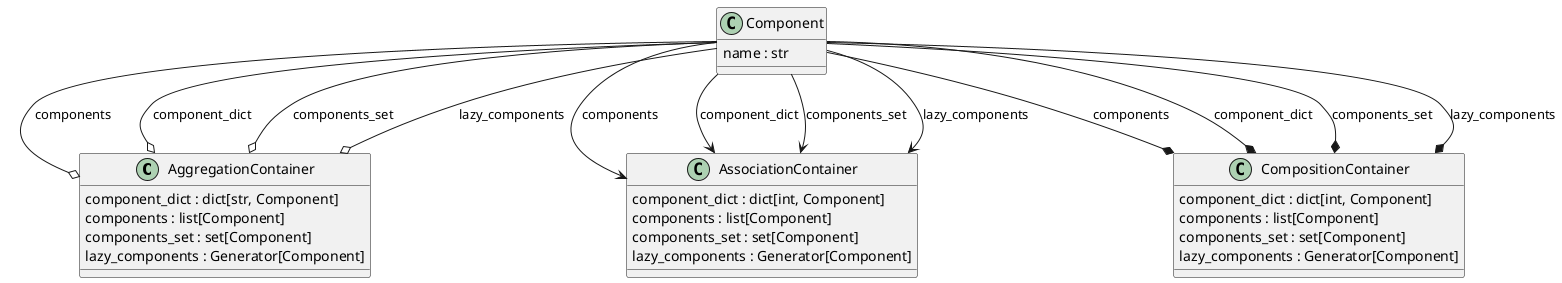@startuml classes
set namespaceSeparator none
class "AggregationContainer" as comprehensions.AggregationContainer {
  component_dict : dict[str, Component]
  components : list[Component]
  components_set : set[Component]
  lazy_components : Generator[Component]
}
class "AssociationContainer" as comprehensions.AssociationContainer {
  component_dict : dict[int, Component]
  components : list[Component]
  components_set : set[Component]
  lazy_components : Generator[Component]
}
class "Component" as comprehensions.Component {
  name : str
}
class "CompositionContainer" as comprehensions.CompositionContainer {
  component_dict : dict[int, Component]
  components : list[Component]
  components_set : set[Component]
  lazy_components : Generator[Component]
}
comprehensions.Component --> comprehensions.AssociationContainer : components
comprehensions.Component --> comprehensions.AssociationContainer : component_dict
comprehensions.Component --> comprehensions.AssociationContainer : components_set
comprehensions.Component --> comprehensions.AssociationContainer : lazy_components
comprehensions.Component --* comprehensions.CompositionContainer : components
comprehensions.Component --* comprehensions.CompositionContainer : component_dict
comprehensions.Component --* comprehensions.CompositionContainer : components_set
comprehensions.Component --* comprehensions.CompositionContainer : lazy_components
comprehensions.Component --o comprehensions.AggregationContainer : components
comprehensions.Component --o comprehensions.AggregationContainer : component_dict
comprehensions.Component --o comprehensions.AggregationContainer : components_set
comprehensions.Component --o comprehensions.AggregationContainer : lazy_components
@enduml
